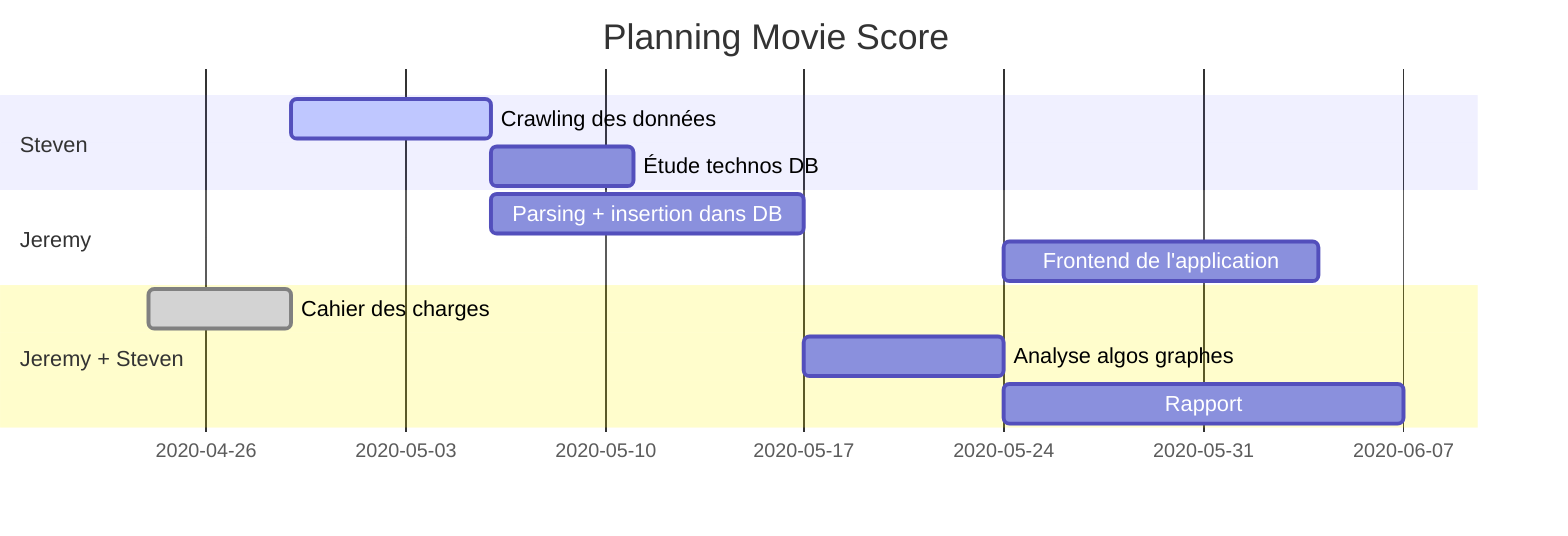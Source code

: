 gantt
dateFormat  DD-MM-YYYY
title Planning Movie Score

section Steven
Crawling des données        :active,  a2, after a1, 7d
Étude technos DB            :         a3, after a2, 5d

section Jeremy
Parsing + insertion dans DB :         a4, after a2, 11d
Frontend de l'application   :         a6, after a5, 11d

section Jeremy + Steven
Cahier des charges          :done,    a1, 24-04-2020,29-04-2020
Analyse algos graphes       :         a5, after a4, 7d
Rapport                     :         a7, after a5, 2w